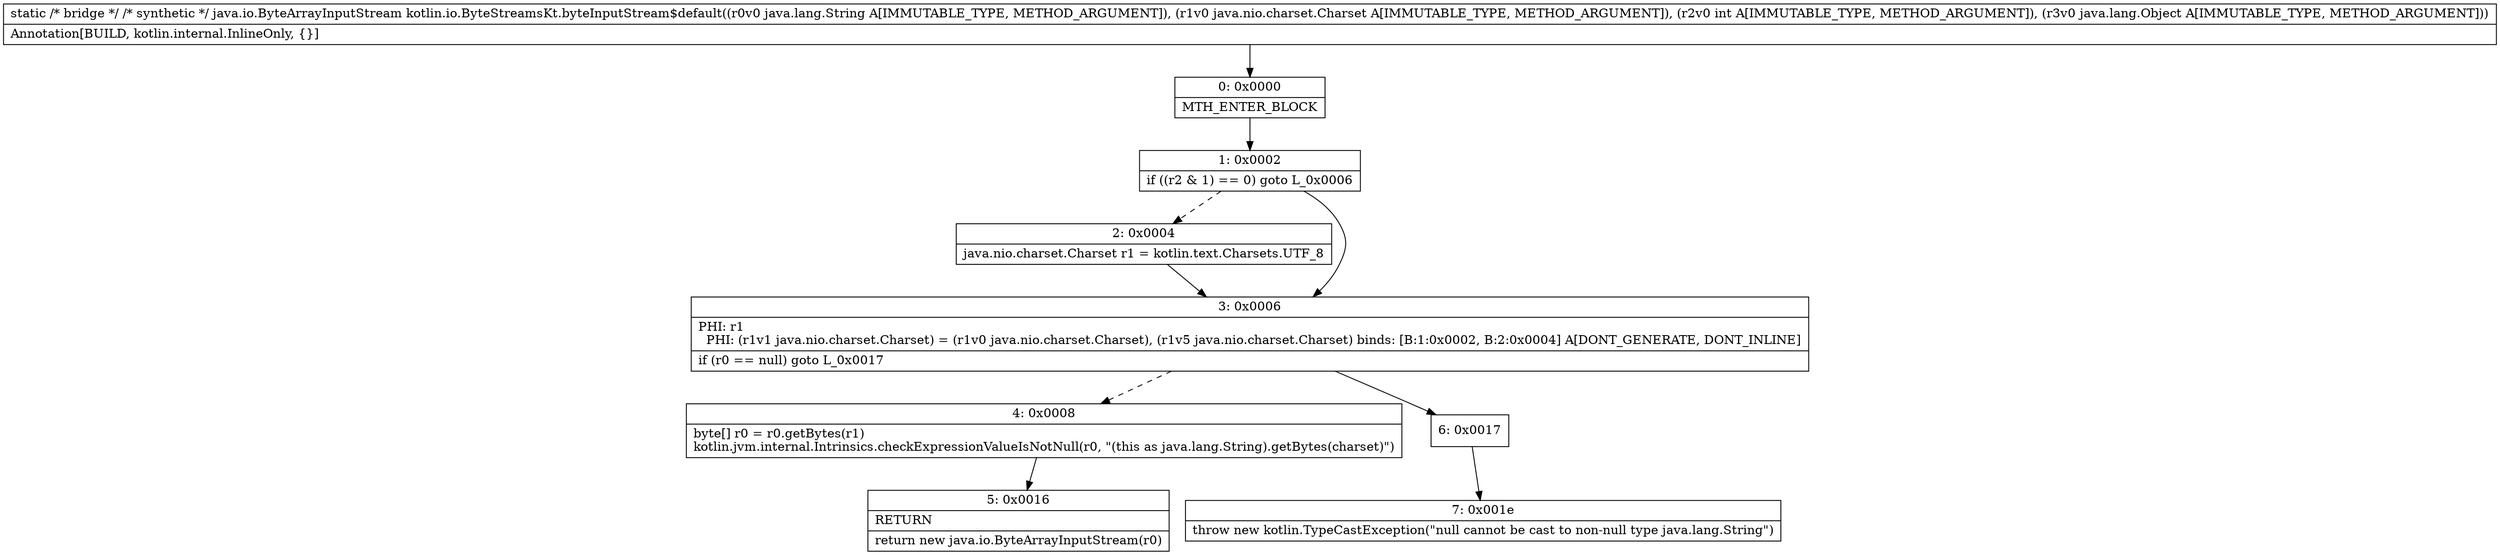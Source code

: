 digraph "CFG forkotlin.io.ByteStreamsKt.byteInputStream$default(Ljava\/lang\/String;Ljava\/nio\/charset\/Charset;ILjava\/lang\/Object;)Ljava\/io\/ByteArrayInputStream;" {
Node_0 [shape=record,label="{0\:\ 0x0000|MTH_ENTER_BLOCK\l}"];
Node_1 [shape=record,label="{1\:\ 0x0002|if ((r2 & 1) == 0) goto L_0x0006\l}"];
Node_2 [shape=record,label="{2\:\ 0x0004|java.nio.charset.Charset r1 = kotlin.text.Charsets.UTF_8\l}"];
Node_3 [shape=record,label="{3\:\ 0x0006|PHI: r1 \l  PHI: (r1v1 java.nio.charset.Charset) = (r1v0 java.nio.charset.Charset), (r1v5 java.nio.charset.Charset) binds: [B:1:0x0002, B:2:0x0004] A[DONT_GENERATE, DONT_INLINE]\l|if (r0 == null) goto L_0x0017\l}"];
Node_4 [shape=record,label="{4\:\ 0x0008|byte[] r0 = r0.getBytes(r1)\lkotlin.jvm.internal.Intrinsics.checkExpressionValueIsNotNull(r0, \"(this as java.lang.String).getBytes(charset)\")\l}"];
Node_5 [shape=record,label="{5\:\ 0x0016|RETURN\l|return new java.io.ByteArrayInputStream(r0)\l}"];
Node_6 [shape=record,label="{6\:\ 0x0017}"];
Node_7 [shape=record,label="{7\:\ 0x001e|throw new kotlin.TypeCastException(\"null cannot be cast to non\-null type java.lang.String\")\l}"];
MethodNode[shape=record,label="{static \/* bridge *\/ \/* synthetic *\/ java.io.ByteArrayInputStream kotlin.io.ByteStreamsKt.byteInputStream$default((r0v0 java.lang.String A[IMMUTABLE_TYPE, METHOD_ARGUMENT]), (r1v0 java.nio.charset.Charset A[IMMUTABLE_TYPE, METHOD_ARGUMENT]), (r2v0 int A[IMMUTABLE_TYPE, METHOD_ARGUMENT]), (r3v0 java.lang.Object A[IMMUTABLE_TYPE, METHOD_ARGUMENT]))  | Annotation[BUILD, kotlin.internal.InlineOnly, \{\}]\l}"];
MethodNode -> Node_0;
Node_0 -> Node_1;
Node_1 -> Node_2[style=dashed];
Node_1 -> Node_3;
Node_2 -> Node_3;
Node_3 -> Node_4[style=dashed];
Node_3 -> Node_6;
Node_4 -> Node_5;
Node_6 -> Node_7;
}

